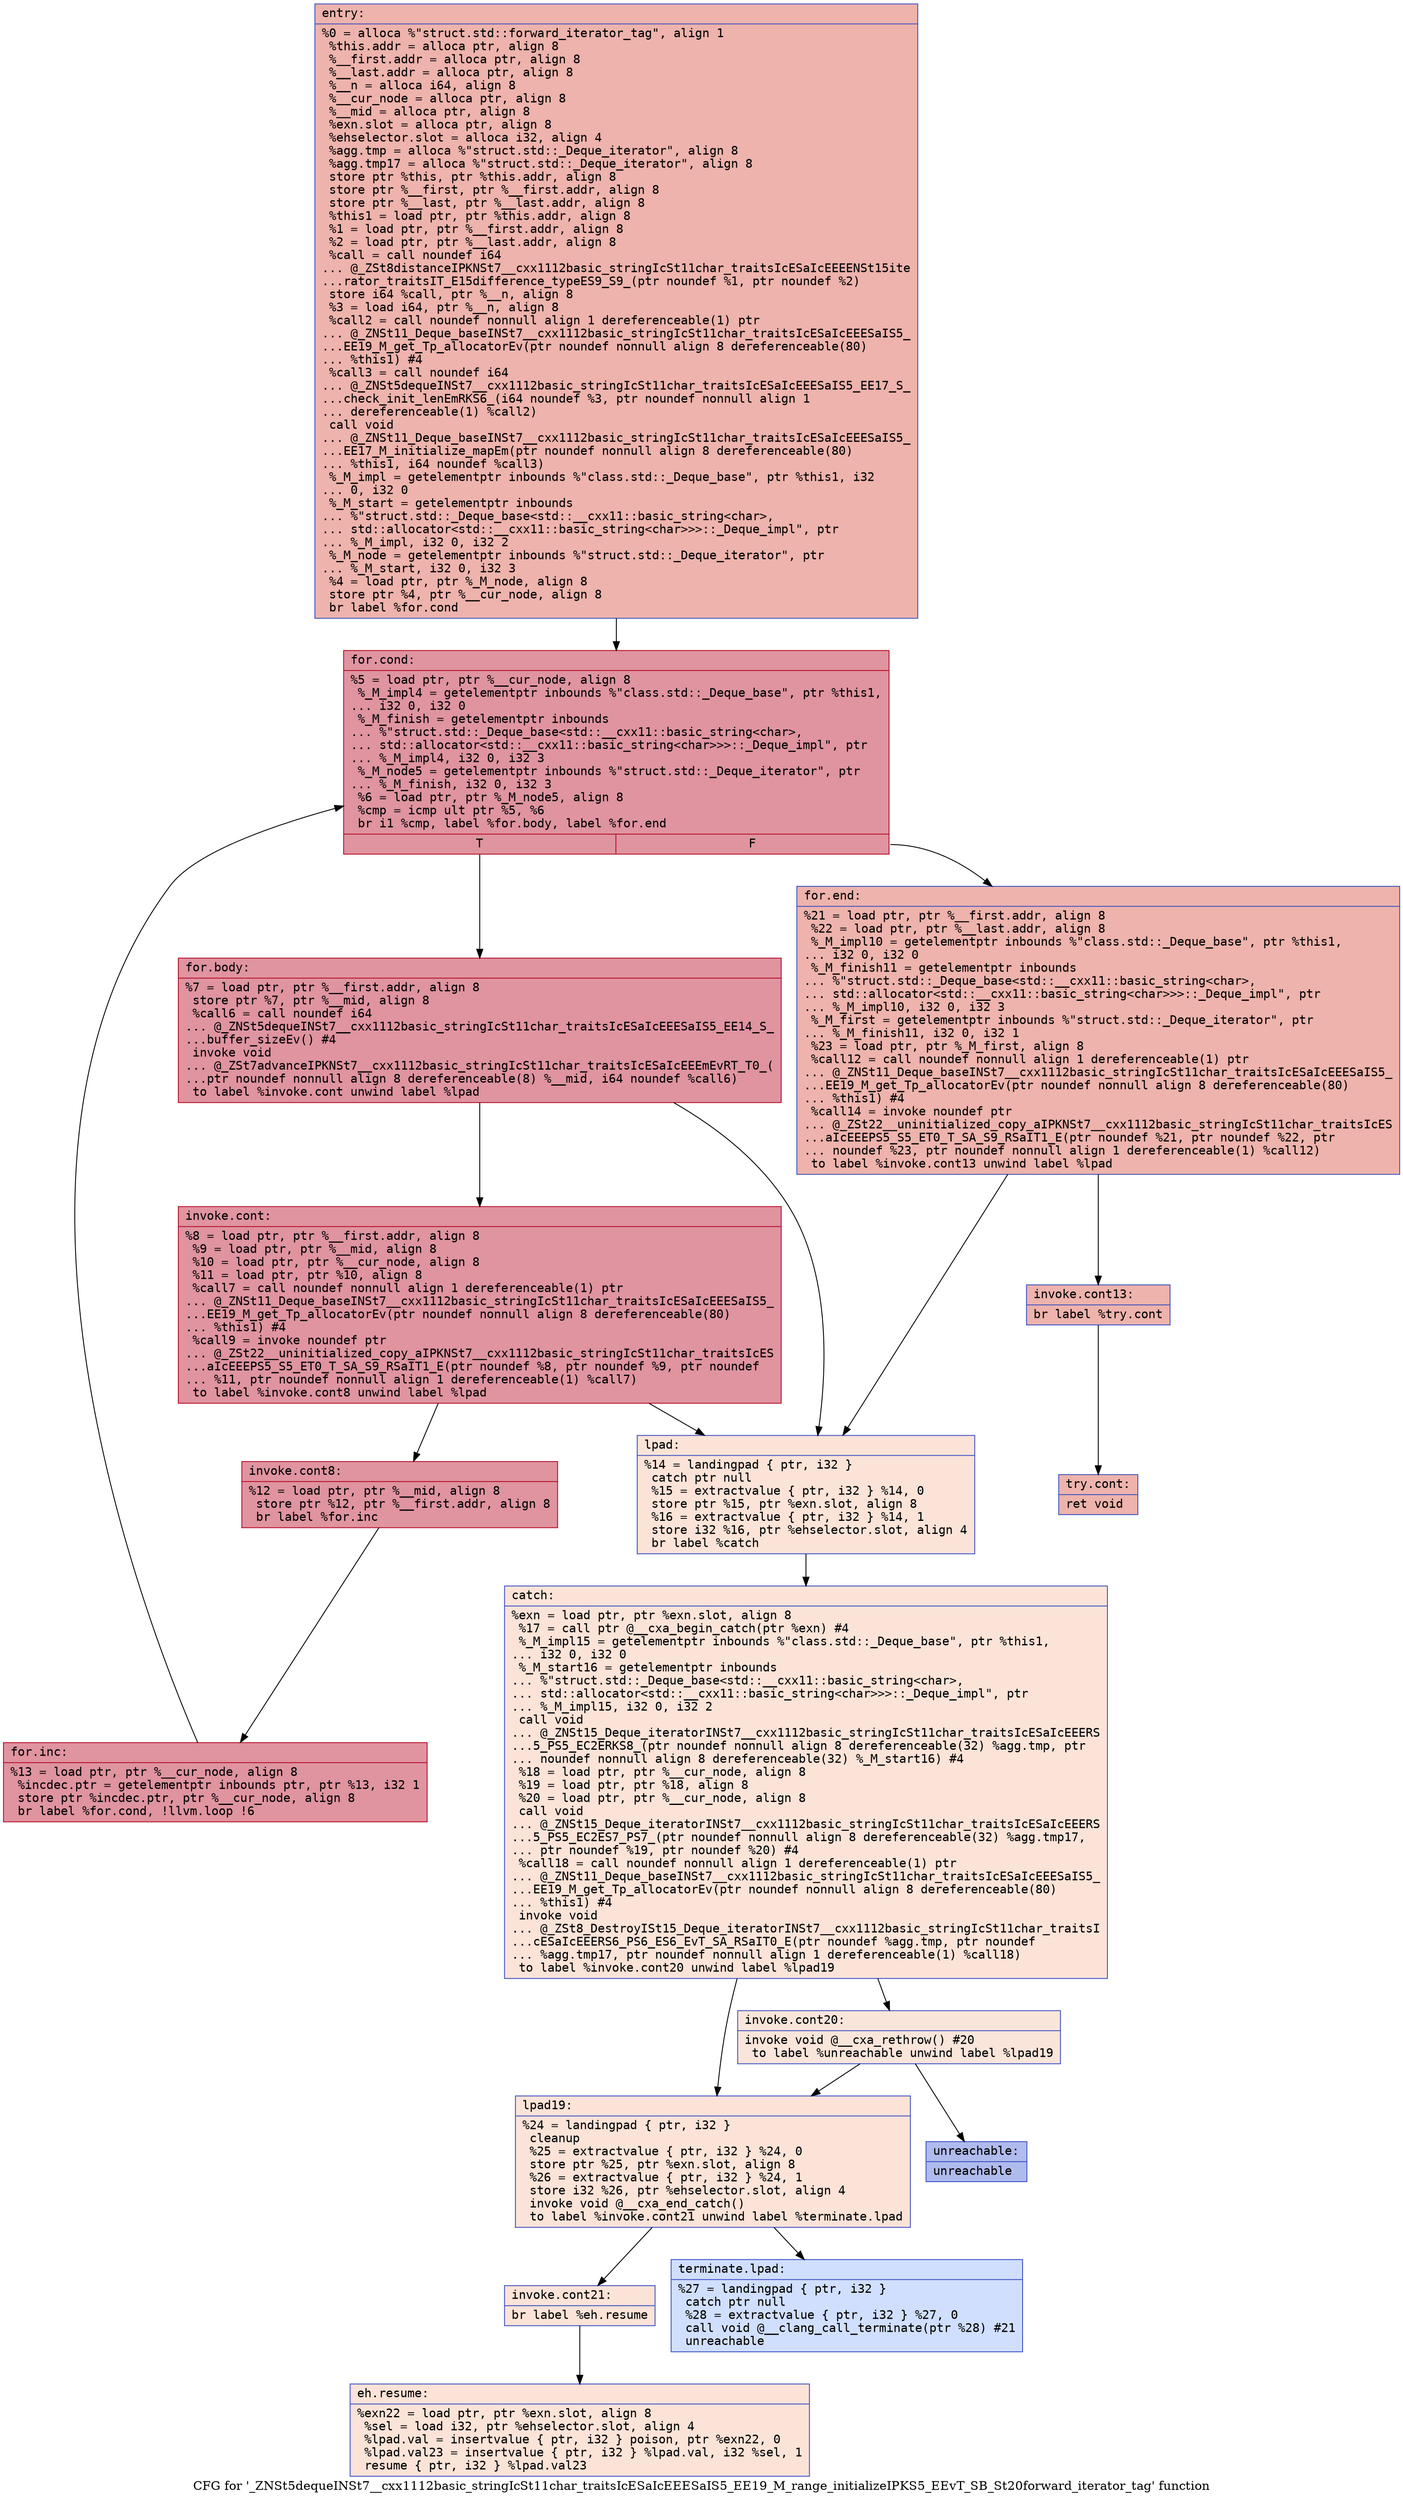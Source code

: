digraph "CFG for '_ZNSt5dequeINSt7__cxx1112basic_stringIcSt11char_traitsIcESaIcEEESaIS5_EE19_M_range_initializeIPKS5_EEvT_SB_St20forward_iterator_tag' function" {
	label="CFG for '_ZNSt5dequeINSt7__cxx1112basic_stringIcSt11char_traitsIcESaIcEEESaIS5_EE19_M_range_initializeIPKS5_EEvT_SB_St20forward_iterator_tag' function";

	Node0x5651cd8a7470 [shape=record,color="#3d50c3ff", style=filled, fillcolor="#d6524470" fontname="Courier",label="{entry:\l|  %0 = alloca %\"struct.std::forward_iterator_tag\", align 1\l  %this.addr = alloca ptr, align 8\l  %__first.addr = alloca ptr, align 8\l  %__last.addr = alloca ptr, align 8\l  %__n = alloca i64, align 8\l  %__cur_node = alloca ptr, align 8\l  %__mid = alloca ptr, align 8\l  %exn.slot = alloca ptr, align 8\l  %ehselector.slot = alloca i32, align 4\l  %agg.tmp = alloca %\"struct.std::_Deque_iterator\", align 8\l  %agg.tmp17 = alloca %\"struct.std::_Deque_iterator\", align 8\l  store ptr %this, ptr %this.addr, align 8\l  store ptr %__first, ptr %__first.addr, align 8\l  store ptr %__last, ptr %__last.addr, align 8\l  %this1 = load ptr, ptr %this.addr, align 8\l  %1 = load ptr, ptr %__first.addr, align 8\l  %2 = load ptr, ptr %__last.addr, align 8\l  %call = call noundef i64\l... @_ZSt8distanceIPKNSt7__cxx1112basic_stringIcSt11char_traitsIcESaIcEEEENSt15ite\l...rator_traitsIT_E15difference_typeES9_S9_(ptr noundef %1, ptr noundef %2)\l  store i64 %call, ptr %__n, align 8\l  %3 = load i64, ptr %__n, align 8\l  %call2 = call noundef nonnull align 1 dereferenceable(1) ptr\l... @_ZNSt11_Deque_baseINSt7__cxx1112basic_stringIcSt11char_traitsIcESaIcEEESaIS5_\l...EE19_M_get_Tp_allocatorEv(ptr noundef nonnull align 8 dereferenceable(80)\l... %this1) #4\l  %call3 = call noundef i64\l... @_ZNSt5dequeINSt7__cxx1112basic_stringIcSt11char_traitsIcESaIcEEESaIS5_EE17_S_\l...check_init_lenEmRKS6_(i64 noundef %3, ptr noundef nonnull align 1\l... dereferenceable(1) %call2)\l  call void\l... @_ZNSt11_Deque_baseINSt7__cxx1112basic_stringIcSt11char_traitsIcESaIcEEESaIS5_\l...EE17_M_initialize_mapEm(ptr noundef nonnull align 8 dereferenceable(80)\l... %this1, i64 noundef %call3)\l  %_M_impl = getelementptr inbounds %\"class.std::_Deque_base\", ptr %this1, i32\l... 0, i32 0\l  %_M_start = getelementptr inbounds\l... %\"struct.std::_Deque_base\<std::__cxx11::basic_string\<char\>,\l... std::allocator\<std::__cxx11::basic_string\<char\>\>\>::_Deque_impl\", ptr\l... %_M_impl, i32 0, i32 2\l  %_M_node = getelementptr inbounds %\"struct.std::_Deque_iterator\", ptr\l... %_M_start, i32 0, i32 3\l  %4 = load ptr, ptr %_M_node, align 8\l  store ptr %4, ptr %__cur_node, align 8\l  br label %for.cond\l}"];
	Node0x5651cd8a7470 -> Node0x5651cd8a8d40[tooltip="entry -> for.cond\nProbability 100.00%" ];
	Node0x5651cd8a8d40 [shape=record,color="#b70d28ff", style=filled, fillcolor="#b70d2870" fontname="Courier",label="{for.cond:\l|  %5 = load ptr, ptr %__cur_node, align 8\l  %_M_impl4 = getelementptr inbounds %\"class.std::_Deque_base\", ptr %this1,\l... i32 0, i32 0\l  %_M_finish = getelementptr inbounds\l... %\"struct.std::_Deque_base\<std::__cxx11::basic_string\<char\>,\l... std::allocator\<std::__cxx11::basic_string\<char\>\>\>::_Deque_impl\", ptr\l... %_M_impl4, i32 0, i32 3\l  %_M_node5 = getelementptr inbounds %\"struct.std::_Deque_iterator\", ptr\l... %_M_finish, i32 0, i32 3\l  %6 = load ptr, ptr %_M_node5, align 8\l  %cmp = icmp ult ptr %5, %6\l  br i1 %cmp, label %for.body, label %for.end\l|{<s0>T|<s1>F}}"];
	Node0x5651cd8a8d40:s0 -> Node0x5651cd8a7b30[tooltip="for.cond -> for.body\nProbability 96.88%" ];
	Node0x5651cd8a8d40:s1 -> Node0x5651cd8a7bb0[tooltip="for.cond -> for.end\nProbability 3.12%" ];
	Node0x5651cd8a7b30 [shape=record,color="#b70d28ff", style=filled, fillcolor="#b70d2870" fontname="Courier",label="{for.body:\l|  %7 = load ptr, ptr %__first.addr, align 8\l  store ptr %7, ptr %__mid, align 8\l  %call6 = call noundef i64\l... @_ZNSt5dequeINSt7__cxx1112basic_stringIcSt11char_traitsIcESaIcEEESaIS5_EE14_S_\l...buffer_sizeEv() #4\l  invoke void\l... @_ZSt7advanceIPKNSt7__cxx1112basic_stringIcSt11char_traitsIcESaIcEEEmEvRT_T0_(\l...ptr noundef nonnull align 8 dereferenceable(8) %__mid, i64 noundef %call6)\l          to label %invoke.cont unwind label %lpad\l}"];
	Node0x5651cd8a7b30 -> Node0x5651cd8a9870[tooltip="for.body -> invoke.cont\nProbability 100.00%" ];
	Node0x5651cd8a7b30 -> Node0x5651cd8a9950[tooltip="for.body -> lpad\nProbability 0.00%" ];
	Node0x5651cd8a9870 [shape=record,color="#b70d28ff", style=filled, fillcolor="#b70d2870" fontname="Courier",label="{invoke.cont:\l|  %8 = load ptr, ptr %__first.addr, align 8\l  %9 = load ptr, ptr %__mid, align 8\l  %10 = load ptr, ptr %__cur_node, align 8\l  %11 = load ptr, ptr %10, align 8\l  %call7 = call noundef nonnull align 1 dereferenceable(1) ptr\l... @_ZNSt11_Deque_baseINSt7__cxx1112basic_stringIcSt11char_traitsIcESaIcEEESaIS5_\l...EE19_M_get_Tp_allocatorEv(ptr noundef nonnull align 8 dereferenceable(80)\l... %this1) #4\l  %call9 = invoke noundef ptr\l... @_ZSt22__uninitialized_copy_aIPKNSt7__cxx1112basic_stringIcSt11char_traitsIcES\l...aIcEEEPS5_S5_ET0_T_SA_S9_RSaIT1_E(ptr noundef %8, ptr noundef %9, ptr noundef\l... %11, ptr noundef nonnull align 1 dereferenceable(1) %call7)\l          to label %invoke.cont8 unwind label %lpad\l}"];
	Node0x5651cd8a9870 -> Node0x5651cd8aa0d0[tooltip="invoke.cont -> invoke.cont8\nProbability 100.00%" ];
	Node0x5651cd8a9870 -> Node0x5651cd8a9950[tooltip="invoke.cont -> lpad\nProbability 0.00%" ];
	Node0x5651cd8aa0d0 [shape=record,color="#b70d28ff", style=filled, fillcolor="#b70d2870" fontname="Courier",label="{invoke.cont8:\l|  %12 = load ptr, ptr %__mid, align 8\l  store ptr %12, ptr %__first.addr, align 8\l  br label %for.inc\l}"];
	Node0x5651cd8aa0d0 -> Node0x5651cd8aa4f0[tooltip="invoke.cont8 -> for.inc\nProbability 100.00%" ];
	Node0x5651cd8aa4f0 [shape=record,color="#b70d28ff", style=filled, fillcolor="#b70d2870" fontname="Courier",label="{for.inc:\l|  %13 = load ptr, ptr %__cur_node, align 8\l  %incdec.ptr = getelementptr inbounds ptr, ptr %13, i32 1\l  store ptr %incdec.ptr, ptr %__cur_node, align 8\l  br label %for.cond, !llvm.loop !6\l}"];
	Node0x5651cd8aa4f0 -> Node0x5651cd8a8d40[tooltip="for.inc -> for.cond\nProbability 100.00%" ];
	Node0x5651cd8a9950 [shape=record,color="#3d50c3ff", style=filled, fillcolor="#f6bfa670" fontname="Courier",label="{lpad:\l|  %14 = landingpad \{ ptr, i32 \}\l          catch ptr null\l  %15 = extractvalue \{ ptr, i32 \} %14, 0\l  store ptr %15, ptr %exn.slot, align 8\l  %16 = extractvalue \{ ptr, i32 \} %14, 1\l  store i32 %16, ptr %ehselector.slot, align 4\l  br label %catch\l}"];
	Node0x5651cd8a9950 -> Node0x5651cd8aaac0[tooltip="lpad -> catch\nProbability 100.00%" ];
	Node0x5651cd8aaac0 [shape=record,color="#3d50c3ff", style=filled, fillcolor="#f6bfa670" fontname="Courier",label="{catch:\l|  %exn = load ptr, ptr %exn.slot, align 8\l  %17 = call ptr @__cxa_begin_catch(ptr %exn) #4\l  %_M_impl15 = getelementptr inbounds %\"class.std::_Deque_base\", ptr %this1,\l... i32 0, i32 0\l  %_M_start16 = getelementptr inbounds\l... %\"struct.std::_Deque_base\<std::__cxx11::basic_string\<char\>,\l... std::allocator\<std::__cxx11::basic_string\<char\>\>\>::_Deque_impl\", ptr\l... %_M_impl15, i32 0, i32 2\l  call void\l... @_ZNSt15_Deque_iteratorINSt7__cxx1112basic_stringIcSt11char_traitsIcESaIcEEERS\l...5_PS5_EC2ERKS8_(ptr noundef nonnull align 8 dereferenceable(32) %agg.tmp, ptr\l... noundef nonnull align 8 dereferenceable(32) %_M_start16) #4\l  %18 = load ptr, ptr %__cur_node, align 8\l  %19 = load ptr, ptr %18, align 8\l  %20 = load ptr, ptr %__cur_node, align 8\l  call void\l... @_ZNSt15_Deque_iteratorINSt7__cxx1112basic_stringIcSt11char_traitsIcESaIcEEERS\l...5_PS5_EC2ES7_PS7_(ptr noundef nonnull align 8 dereferenceable(32) %agg.tmp17,\l... ptr noundef %19, ptr noundef %20) #4\l  %call18 = call noundef nonnull align 1 dereferenceable(1) ptr\l... @_ZNSt11_Deque_baseINSt7__cxx1112basic_stringIcSt11char_traitsIcESaIcEEESaIS5_\l...EE19_M_get_Tp_allocatorEv(ptr noundef nonnull align 8 dereferenceable(80)\l... %this1) #4\l  invoke void\l... @_ZSt8_DestroyISt15_Deque_iteratorINSt7__cxx1112basic_stringIcSt11char_traitsI\l...cESaIcEEERS6_PS6_ES6_EvT_SA_RSaIT0_E(ptr noundef %agg.tmp, ptr noundef\l... %agg.tmp17, ptr noundef nonnull align 1 dereferenceable(1) %call18)\l          to label %invoke.cont20 unwind label %lpad19\l}"];
	Node0x5651cd8aaac0 -> Node0x5651cd8ab5b0[tooltip="catch -> invoke.cont20\nProbability 50.00%" ];
	Node0x5651cd8aaac0 -> Node0x5651cd8ab660[tooltip="catch -> lpad19\nProbability 50.00%" ];
	Node0x5651cd8ab5b0 [shape=record,color="#3d50c3ff", style=filled, fillcolor="#f4c5ad70" fontname="Courier",label="{invoke.cont20:\l|  invoke void @__cxa_rethrow() #20\l          to label %unreachable unwind label %lpad19\l}"];
	Node0x5651cd8ab5b0 -> Node0x5651cd8aba70[tooltip="invoke.cont20 -> unreachable\nProbability 0.00%" ];
	Node0x5651cd8ab5b0 -> Node0x5651cd8ab660[tooltip="invoke.cont20 -> lpad19\nProbability 100.00%" ];
	Node0x5651cd8a7bb0 [shape=record,color="#3d50c3ff", style=filled, fillcolor="#d6524470" fontname="Courier",label="{for.end:\l|  %21 = load ptr, ptr %__first.addr, align 8\l  %22 = load ptr, ptr %__last.addr, align 8\l  %_M_impl10 = getelementptr inbounds %\"class.std::_Deque_base\", ptr %this1,\l... i32 0, i32 0\l  %_M_finish11 = getelementptr inbounds\l... %\"struct.std::_Deque_base\<std::__cxx11::basic_string\<char\>,\l... std::allocator\<std::__cxx11::basic_string\<char\>\>\>::_Deque_impl\", ptr\l... %_M_impl10, i32 0, i32 3\l  %_M_first = getelementptr inbounds %\"struct.std::_Deque_iterator\", ptr\l... %_M_finish11, i32 0, i32 1\l  %23 = load ptr, ptr %_M_first, align 8\l  %call12 = call noundef nonnull align 1 dereferenceable(1) ptr\l... @_ZNSt11_Deque_baseINSt7__cxx1112basic_stringIcSt11char_traitsIcESaIcEEESaIS5_\l...EE19_M_get_Tp_allocatorEv(ptr noundef nonnull align 8 dereferenceable(80)\l... %this1) #4\l  %call14 = invoke noundef ptr\l... @_ZSt22__uninitialized_copy_aIPKNSt7__cxx1112basic_stringIcSt11char_traitsIcES\l...aIcEEEPS5_S5_ET0_T_SA_S9_RSaIT1_E(ptr noundef %21, ptr noundef %22, ptr\l... noundef %23, ptr noundef nonnull align 1 dereferenceable(1) %call12)\l          to label %invoke.cont13 unwind label %lpad\l}"];
	Node0x5651cd8a7bb0 -> Node0x5651cd8ac130[tooltip="for.end -> invoke.cont13\nProbability 100.00%" ];
	Node0x5651cd8a7bb0 -> Node0x5651cd8a9950[tooltip="for.end -> lpad\nProbability 0.00%" ];
	Node0x5651cd8ac130 [shape=record,color="#3d50c3ff", style=filled, fillcolor="#d6524470" fontname="Courier",label="{invoke.cont13:\l|  br label %try.cont\l}"];
	Node0x5651cd8ac130 -> Node0x5651cd8a9390[tooltip="invoke.cont13 -> try.cont\nProbability 100.00%" ];
	Node0x5651cd8ab660 [shape=record,color="#3d50c3ff", style=filled, fillcolor="#f6bfa670" fontname="Courier",label="{lpad19:\l|  %24 = landingpad \{ ptr, i32 \}\l          cleanup\l  %25 = extractvalue \{ ptr, i32 \} %24, 0\l  store ptr %25, ptr %exn.slot, align 8\l  %26 = extractvalue \{ ptr, i32 \} %24, 1\l  store i32 %26, ptr %ehselector.slot, align 4\l  invoke void @__cxa_end_catch()\l          to label %invoke.cont21 unwind label %terminate.lpad\l}"];
	Node0x5651cd8ab660 -> Node0x5651cd8aca30[tooltip="lpad19 -> invoke.cont21\nProbability 100.00%" ];
	Node0x5651cd8ab660 -> Node0x5651cd8acae0[tooltip="lpad19 -> terminate.lpad\nProbability 0.00%" ];
	Node0x5651cd8aca30 [shape=record,color="#3d50c3ff", style=filled, fillcolor="#f6bfa670" fontname="Courier",label="{invoke.cont21:\l|  br label %eh.resume\l}"];
	Node0x5651cd8aca30 -> Node0x5651cd8acd00[tooltip="invoke.cont21 -> eh.resume\nProbability 100.00%" ];
	Node0x5651cd8a9390 [shape=record,color="#3d50c3ff", style=filled, fillcolor="#d6524470" fontname="Courier",label="{try.cont:\l|  ret void\l}"];
	Node0x5651cd8acd00 [shape=record,color="#3d50c3ff", style=filled, fillcolor="#f6bfa670" fontname="Courier",label="{eh.resume:\l|  %exn22 = load ptr, ptr %exn.slot, align 8\l  %sel = load i32, ptr %ehselector.slot, align 4\l  %lpad.val = insertvalue \{ ptr, i32 \} poison, ptr %exn22, 0\l  %lpad.val23 = insertvalue \{ ptr, i32 \} %lpad.val, i32 %sel, 1\l  resume \{ ptr, i32 \} %lpad.val23\l}"];
	Node0x5651cd8acae0 [shape=record,color="#3d50c3ff", style=filled, fillcolor="#96b7ff70" fontname="Courier",label="{terminate.lpad:\l|  %27 = landingpad \{ ptr, i32 \}\l          catch ptr null\l  %28 = extractvalue \{ ptr, i32 \} %27, 0\l  call void @__clang_call_terminate(ptr %28) #21\l  unreachable\l}"];
	Node0x5651cd8aba70 [shape=record,color="#3d50c3ff", style=filled, fillcolor="#4c66d670" fontname="Courier",label="{unreachable:\l|  unreachable\l}"];
}
